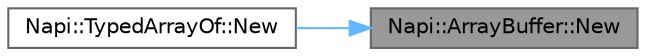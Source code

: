 digraph "Napi::ArrayBuffer::New"
{
 // LATEX_PDF_SIZE
  bgcolor="transparent";
  edge [fontname=Helvetica,fontsize=10,labelfontname=Helvetica,labelfontsize=10];
  node [fontname=Helvetica,fontsize=10,shape=box,height=0.2,width=0.4];
  rankdir="RL";
  Node1 [id="Node000001",label="Napi::ArrayBuffer::New",height=0.2,width=0.4,color="gray40", fillcolor="grey60", style="filled", fontcolor="black",tooltip=" "];
  Node1 -> Node2 [id="edge1_Node000001_Node000002",dir="back",color="steelblue1",style="solid",tooltip=" "];
  Node2 [id="Node000002",label="Napi::TypedArrayOf::New",height=0.2,width=0.4,color="grey40", fillcolor="white", style="filled",URL="$class_napi_1_1_typed_array_of.html#a4fa1b4e4ee88ff6f57bdcb9f12fd3c32",tooltip=" "];
}
